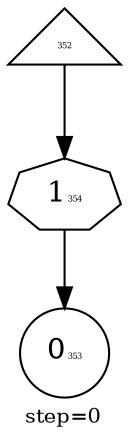 digraph {
  graph  [labelloc=bottom,labeljust=left,fontsize="10",label="step=0"];
  "352" [shape=triangle,peripheries="1",label=<<FONT POINT-SIZE='4'>352</FONT>>,labelfontcolor=black,color=black];
  "353" [shape=circle,peripheries="1",label=<0<FONT POINT-SIZE='4'>353</FONT>>,labelfontcolor=black,color=black];
  "354" [label=<1<FONT POINT-SIZE='4'>354</FONT>>,peripheries="1",color=black,shape=septagon];
  "352" -> "354" [color=black];
  "354" -> "353" [color=black];
}